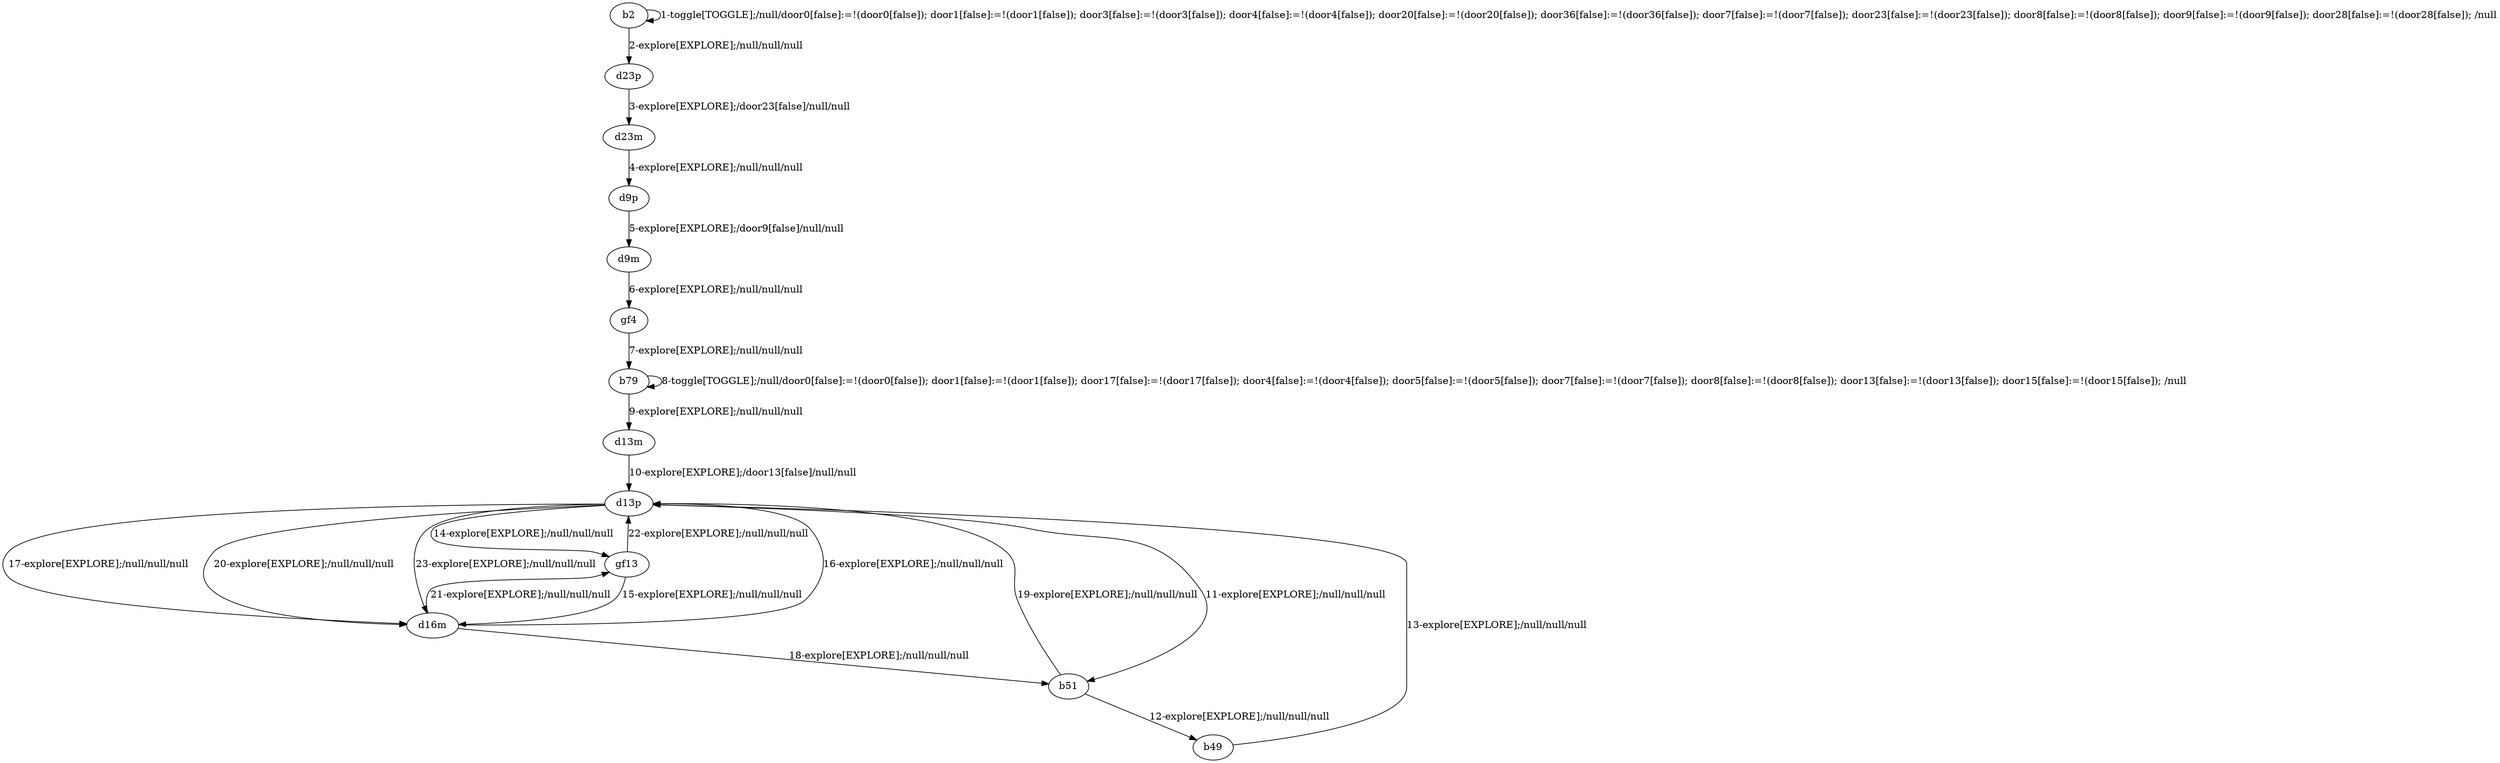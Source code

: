 # Total number of goals covered by this test: 5
# b49 --> d13p
# gf13 --> d16m
# d16m --> d13p
# d16m --> b51
# b51 --> d13p

digraph g {
"b2" -> "b2" [label = "1-toggle[TOGGLE];/null/door0[false]:=!(door0[false]); door1[false]:=!(door1[false]); door3[false]:=!(door3[false]); door4[false]:=!(door4[false]); door20[false]:=!(door20[false]); door36[false]:=!(door36[false]); door7[false]:=!(door7[false]); door23[false]:=!(door23[false]); door8[false]:=!(door8[false]); door9[false]:=!(door9[false]); door28[false]:=!(door28[false]); /null"];
"b2" -> "d23p" [label = "2-explore[EXPLORE];/null/null/null"];
"d23p" -> "d23m" [label = "3-explore[EXPLORE];/door23[false]/null/null"];
"d23m" -> "d9p" [label = "4-explore[EXPLORE];/null/null/null"];
"d9p" -> "d9m" [label = "5-explore[EXPLORE];/door9[false]/null/null"];
"d9m" -> "gf4" [label = "6-explore[EXPLORE];/null/null/null"];
"gf4" -> "b79" [label = "7-explore[EXPLORE];/null/null/null"];
"b79" -> "b79" [label = "8-toggle[TOGGLE];/null/door0[false]:=!(door0[false]); door1[false]:=!(door1[false]); door17[false]:=!(door17[false]); door4[false]:=!(door4[false]); door5[false]:=!(door5[false]); door7[false]:=!(door7[false]); door8[false]:=!(door8[false]); door13[false]:=!(door13[false]); door15[false]:=!(door15[false]); /null"];
"b79" -> "d13m" [label = "9-explore[EXPLORE];/null/null/null"];
"d13m" -> "d13p" [label = "10-explore[EXPLORE];/door13[false]/null/null"];
"d13p" -> "b51" [label = "11-explore[EXPLORE];/null/null/null"];
"b51" -> "b49" [label = "12-explore[EXPLORE];/null/null/null"];
"b49" -> "d13p" [label = "13-explore[EXPLORE];/null/null/null"];
"d13p" -> "gf13" [label = "14-explore[EXPLORE];/null/null/null"];
"gf13" -> "d16m" [label = "15-explore[EXPLORE];/null/null/null"];
"d16m" -> "d13p" [label = "16-explore[EXPLORE];/null/null/null"];
"d13p" -> "d16m" [label = "17-explore[EXPLORE];/null/null/null"];
"d16m" -> "b51" [label = "18-explore[EXPLORE];/null/null/null"];
"b51" -> "d13p" [label = "19-explore[EXPLORE];/null/null/null"];
"d13p" -> "d16m" [label = "20-explore[EXPLORE];/null/null/null"];
"d16m" -> "gf13" [label = "21-explore[EXPLORE];/null/null/null"];
"gf13" -> "d13p" [label = "22-explore[EXPLORE];/null/null/null"];
"d13p" -> "d16m" [label = "23-explore[EXPLORE];/null/null/null"];
}